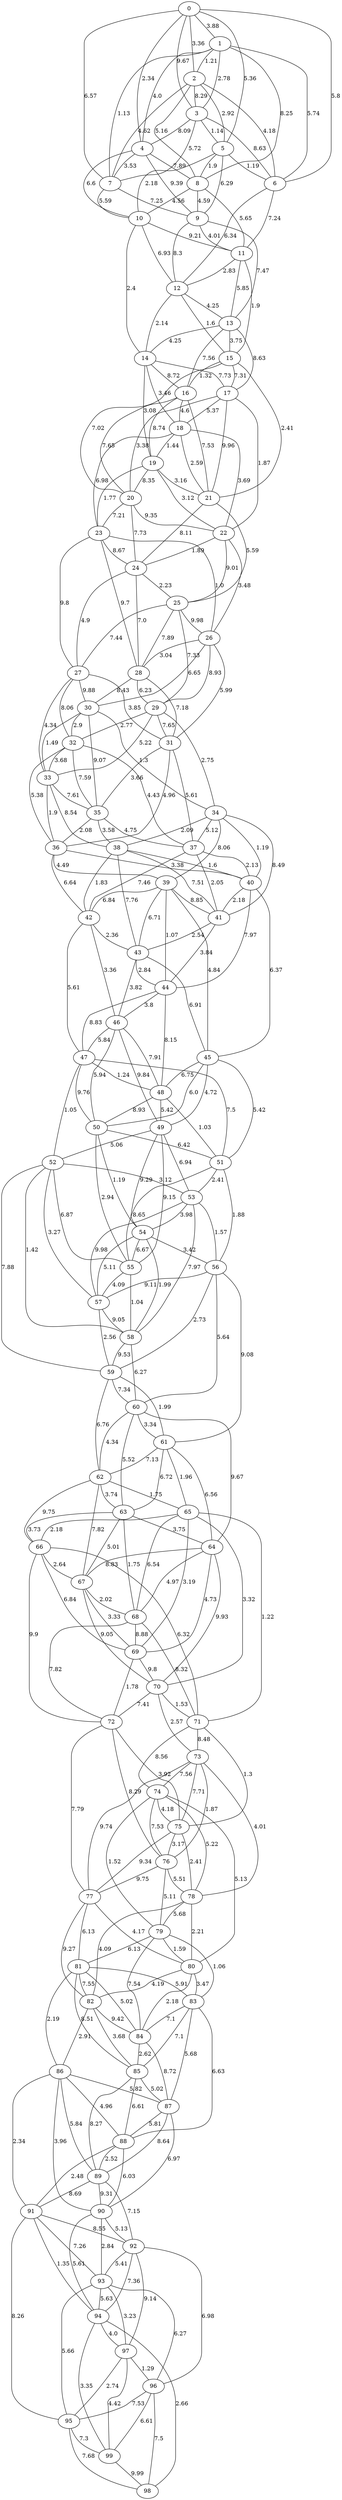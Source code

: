 graph G {
"0";
"1";
"2";
"3";
"4";
"5";
"6";
"7";
"8";
"9";
"10";
"11";
"12";
"13";
"14";
"15";
"16";
"17";
"18";
"19";
"20";
"21";
"22";
"23";
"24";
"25";
"26";
"27";
"28";
"29";
"30";
"31";
"32";
"33";
"34";
"35";
"36";
"37";
"38";
"39";
"40";
"41";
"42";
"43";
"44";
"45";
"46";
"47";
"48";
"49";
"50";
"51";
"52";
"53";
"54";
"55";
"56";
"57";
"58";
"59";
"60";
"61";
"62";
"63";
"64";
"65";
"66";
"67";
"68";
"69";
"70";
"71";
"72";
"73";
"74";
"75";
"76";
"77";
"78";
"79";
"80";
"81";
"82";
"83";
"84";
"85";
"86";
"87";
"88";
"89";
"90";
"91";
"92";
"93";
"94";
"95";
"96";
"97";
"98";
"99";
    "54" -- "58"[label="1.99", len="1.99"];
    "86" -- "90"[label="3.96", len="3.96"];
    "17" -- "20"[label="3.38", len="3.38"];
    "18" -- "19"[label="1.44", len="1.44"];
    "23" -- "26"[label="1.0", len="1.0"];
    "75" -- "78"[label="2.41", len="2.41"];
    "38" -- "40"[label="1.6", len="1.6"];
    "39" -- "45"[label="4.84", len="4.84"];
    "83" -- "85"[label="7.1", len="7.1"];
    "85" -- "87"[label="5.02", len="5.02"];
    "94" -- "98"[label="2.66", len="2.66"];
    "57" -- "59"[label="2.56", len="2.56"];
    "81" -- "86"[label="2.19", len="2.19"];
    "95" -- "98"[label="7.68", len="7.68"];
    "32" -- "35"[label="7.59", len="7.59"];
    "59" -- "61"[label="1.99", len="1.99"];
    "60" -- "62"[label="4.34", len="4.34"];
    "34" -- "41"[label="8.49", len="8.49"];
    "61" -- "63"[label="6.72", len="6.72"];
    "10" -- "14"[label="2.4", len="2.4"];
    "39" -- "42"[label="6.84", len="6.84"];
    "65" -- "71"[label="1.22", len="1.22"];
    "11" -- "15"[label="1.9", len="1.9"];
    "48" -- "50"[label="8.93", len="8.93"];
    "58" -- "59"[label="9.53", len="9.53"];
    "41" -- "43"[label="2.54", len="2.54"];
    "43" -- "45"[label="6.91", len="6.91"];
    "44" -- "46"[label="3.8", len="3.8"];
    "76" -- "78"[label="5.51", len="5.51"];
    "24" -- "28"[label="7.0", len="7.0"];
    "14" -- "19"[label="3.08", len="3.08"];
    "49" -- "52"[label="5.06", len="5.06"];
    "26" -- "30"[label="6.65", len="6.65"];
    "0" -- "5"[label="5.36", len="5.36"];
    "50" -- "51"[label="6.42", len="6.42"];
    "27" -- "31"[label="3.85", len="3.85"];
    "2" -- "7"[label="4.62", len="4.62"];
    "85" -- "89"[label="8.27", len="8.27"];
    "5" -- "10"[label="2.18", len="2.18"];
    "70" -- "72"[label="7.41", len="7.41"];
    "93" -- "96"[label="6.27", len="6.27"];
    "16" -- "20"[label="7.65", len="7.65"];
    "41" -- "44"[label="3.84", len="3.84"];
    "18" -- "22"[label="3.69", len="3.69"];
    "42" -- "43"[label="2.36", len="2.36"];
    "74" -- "75"[label="4.18", len="4.18"];
    "77" -- "81"[label="6.13", len="6.13"];
    "89" -- "91"[label="8.69", len="8.69"];
    "64" -- "67"[label="8.83", len="8.83"];
    "91" -- "93"[label="7.26", len="7.26"];
    "93" -- "95"[label="5.66", len="5.66"];
    "27" -- "32"[label="8.06", len="8.06"];
    "81" -- "83"[label="5.91", len="5.91"];
    "73" -- "78"[label="4.01", len="4.01"];
    "54" -- "56"[label="3.42", len="3.42"];
    "86" -- "88"[label="4.96", len="4.96"];
    "89" -- "92"[label="7.15", len="7.15"];
    "83" -- "87"[label="5.68", len="5.68"];
    "3" -- "4"[label="8.09", len="8.09"];
    "4" -- "7"[label="3.53", len="3.53"];
    "52" -- "57"[label="3.27", len="3.27"];
    "56" -- "60"[label="5.64", len="5.64"];
    "5" -- "6"[label="1.19", len="1.19"];
    "81" -- "84"[label="5.02", len="5.02"];
    "32" -- "37"[label="4.43", len="4.43"];
    "55" -- "58"[label="1.04", len="1.04"];
    "34" -- "39"[label="8.06", len="8.06"];
    "37" -- "42"[label="7.46", len="7.46"];
    "90" -- "93"[label="2.84", len="2.84"];
    "10" -- "12"[label="6.93", len="6.93"];
    "65" -- "69"[label="3.19", len="3.19"];
    "50" -- "54"[label="1.19", len="1.19"];
    "68" -- "69"[label="8.88", len="8.88"];
    "60" -- "64"[label="9.67", len="9.67"];
    "6" -- "12"[label="6.34", len="6.34"];
    "82" -- "85"[label="3.68", len="3.68"];
    "47" -- "51"[label="7.5", len="7.5"];
    "87" -- "88"[label="5.81", len="5.81"];
    "19" -- "20"[label="8.35", len="8.35"];
    "7" -- "9"[label="7.25", len="7.25"];
    "20" -- "23"[label="7.21", len="7.21"];
    "40" -- "44"[label="7.97", len="7.97"];
    "30" -- "35"[label="9.07", len="9.07"];
    "72" -- "76"[label="8.29", len="8.29"];
    "42" -- "46"[label="3.36", len="3.36"];
    "74" -- "78"[label="5.22", len="5.22"];
    "14" -- "17"[label="7.73", len="7.73"];
    "15" -- "20"[label="7.02", len="7.02"];
    "26" -- "28"[label="3.04", len="3.04"];
    "0" -- "7"[label="6.57", len="6.57"];
    "1" -- "6"[label="5.74", len="5.74"];
    "2" -- "5"[label="2.92", len="2.92"];
    "5" -- "8"[label="1.9", len="1.9"];
    "97" -- "96"[label="1.29", len="1.29"];
    "52" -- "53"[label="3.12", len="3.12"];
    "84" -- "85"[label="2.62", len="2.62"];
    "73" -- "75"[label="7.71", len="7.71"];
    "31" -- "35"[label="3.66", len="3.66"];
    "63" -- "67"[label="5.01", len="5.01"];
    "35" -- "36"[label="2.08", len="2.08"];
    "75" -- "77"[label="9.34", len="9.34"];
    "36" -- "39"[label="4.49", len="4.49"];
    "64" -- "69"[label="4.73", len="4.73"];
    "91" -- "95"[label="8.26", len="8.26"];
    "66" -- "71"[label="6.32", len="6.32"];
    "21" -- "24"[label="8.11", len="8.11"];
    "73" -- "76"[label="1.87", len="1.87"];
    "95" -- "97"[label="2.74", len="2.74"];
    "88" -- "90"[label="6.03", len="6.03"];
    "8" -- "9"[label="4.59", len="4.59"];
    "39" -- "41"[label="8.85", len="8.85"];
    "65" -- "66"[label="2.18", len="2.18"];
    "92" -- "94"[label="7.36", len="7.36"];
    "12" -- "13"[label="4.25", len="4.25"];
    "13" -- "16"[label="7.56", len="7.56"];
    "3" -- "6"[label="8.63", len="8.63"];
    "71" -- "74"[label="8.56", len="8.56"];
    "80" -- "82"[label="4.19", len="4.19"];
    "52" -- "59"[label="7.88", len="7.88"];
    "46" -- "49"[label="9.84", len="9.84"];
    "53" -- "58"[label="7.97", len="7.97"];
    "6" -- "11"[label="7.24", len="7.24"];
    "47" -- "52"[label="1.05", len="1.05"];
    "58" -- "60"[label="6.27", len="6.27"];
    "29" -- "33"[label="5.22", len="5.22"];
    "61" -- "65"[label="1.96", len="1.96"];
    "33" -- "38"[label="8.54", len="8.54"];
    "34" -- "37"[label="5.12", len="5.12"];
    "37" -- "40"[label="2.13", len="2.13"];
    "79" -- "81"[label="6.13", len="6.13"];
    "9" -- "13"[label="7.47", len="7.47"];
    "24" -- "25"[label="2.23", len="2.23"];
    "45" -- "50"[label="6.0", len="6.0"];
    "49" -- "55"[label="9.15", len="9.15"];
    "0" -- "2"[label="3.36", len="3.36"];
    "68" -- "71"[label="8.32", len="8.32"];
    "1" -- "3"[label="2.78", len="2.78"];
    "4" -- "8"[label="7.89", len="7.89"];
    "28" -- "29"[label="6.23", len="6.23"];
    "2" -- "8"[label="5.16", len="5.16"];
    "19" -- "22"[label="3.12", len="3.12"];
    "87" -- "90"[label="6.97", len="6.97"];
    "30" -- "33"[label="1.49", len="1.49"];
    "31" -- "36"[label="4.96", len="4.96"];
    "63" -- "68"[label="1.75", len="1.75"];
    "74" -- "76"[label="7.53", len="7.53"];
    "25" -- "29"[label="7.33", len="7.33"];
    "1" -- "4"[label="4.0", len="4.0"];
    "2" -- "3"[label="8.29", len="8.29"];
    "92" -- "96"[label="6.98", len="6.98"];
    "96" -- "99"[label="6.61", len="6.61"];
    "52" -- "55"[label="6.87", len="6.87"];
    "84" -- "87"[label="8.72", len="8.72"];
    "20" -- "24"[label="7.73", len="7.73"];
    "53" -- "54"[label="3.98", len="3.98"];
    "62" -- "67"[label="7.82", len="7.82"];
    "17" -- "21"[label="9.96", len="9.96"];
    "35" -- "38"[label="3.58", len="3.58"];
    "23" -- "27"[label="9.8", len="9.8"];
    "38" -- "43"[label="7.76", len="7.76"];
    "66" -- "69"[label="6.84", len="6.84"];
    "70" -- "71"[label="1.53", len="1.53"];
    "56" -- "57"[label="9.11", len="9.11"];
    "95" -- "99"[label="7.3", len="7.3"];
    "55" -- "57"[label="4.09", len="4.09"];
    "33" -- "35"[label="7.61", len="7.61"];
    "36" -- "40"[label="3.38", len="3.38"];
    "60" -- "61"[label="3.34", len="3.34"];
    "34" -- "40"[label="1.19", len="1.19"];
    "8" -- "11"[label="5.65", len="5.65"];
    "90" -- "94"[label="5.61", len="5.61"];
    "62" -- "63"[label="3.74", len="3.74"];
    "39" -- "43"[label="6.71", len="6.71"];
    "11" -- "12"[label="2.83", len="2.83"];
    "48" -- "49"[label="5.42", len="5.42"];
    "12" -- "15"[label="1.6", len="1.6"];
    "13" -- "14"[label="4.25", len="4.25"];
    "1" -- "8"[label="8.25", len="8.25"];
    "80" -- "84"[label="2.18", len="2.18"];
    "53" -- "56"[label="1.57", len="1.57"];
    "82" -- "86"[label="2.91", len="2.91"];
    "54" -- "55"[label="6.67", len="6.67"];
    "86" -- "87"[label="5.82", len="5.82"];
    "33" -- "36"[label="1.9", len="1.9"];
    "40" -- "41"[label="2.18", len="2.18"];
    "79" -- "83"[label="1.06", len="1.06"];
    "76" -- "77"[label="9.75", len="9.75"];
    "24" -- "27"[label="4.9", len="4.9"];
    "14" -- "18"[label="3.46", len="3.46"];
    "45" -- "48"[label="6.75", len="6.75"];
    "25" -- "26"[label="9.98", len="9.98"];
    "49" -- "53"[label="6.94", len="6.94"];
    "0" -- "4"[label="2.34", len="2.34"];
    "4" -- "10"[label="6.6", len="6.6"];
    "28" -- "31"[label="7.18", len="7.18"];
    "2" -- "6"[label="4.18", len="4.18"];
    "93" -- "97"[label="3.23", len="3.23"];
    "16" -- "19"[label="8.74", len="8.74"];
    "17" -- "18"[label="5.37", len="5.37"];
    "22" -- "25"[label="9.01", len="9.01"];
    "23" -- "28"[label="9.7", len="9.7"];
    "77" -- "82"[label="9.27", len="9.27"];
    "15" -- "16"[label="1.32", len="1.32"];
    "67" -- "68"[label="2.02", len="2.02"];
    "68" -- "72"[label="7.82", len="7.82"];
    "69" -- "70"[label="9.8", len="9.8"];
    "66" -- "72"[label="9.9", len="9.9"];
    "62" -- "65"[label="1.75", len="1.75"];
    "27" -- "33"[label="4.34", len="4.34"];
    "86" -- "91"[label="2.34", len="2.34"];
    "38" -- "41"[label="7.51", len="7.51"];
    "39" -- "44"[label="1.07", len="1.07"];
    "66" -- "67"[label="2.64", len="2.64"];
    "83" -- "84"[label="7.1", len="7.1"];
    "3" -- "5"[label="1.14", len="1.14"];
    "71" -- "73"[label="8.48", len="8.48"];
    "94" -- "99"[label="3.35", len="3.35"];
    "56" -- "59"[label="2.73", len="2.73"];
    "46" -- "50"[label="5.94", len="5.94"];
    "57" -- "58"[label="9.05", len="9.05"];
    "81" -- "85"[label="8.51", len="8.51"];
    "32" -- "36"[label="5.38", len="5.38"];
    "59" -- "60"[label="7.34", len="7.34"];
    "36" -- "42"[label="6.64", len="6.64"];
    "60" -- "63"[label="5.52", len="5.52"];
    "34" -- "38"[label="2.09", len="2.09"];
    "61" -- "62"[label="7.13", len="7.13"];
    "79" -- "84"[label="7.54", len="7.54"];
    "90" -- "92"[label="5.13", len="5.13"];
    "65" -- "70"[label="3.32", len="3.32"];
    "44" -- "48"[label="8.15", len="8.15"];
    "48" -- "51"[label="1.03", len="1.03"];
    "69" -- "72"[label="1.78", len="1.78"];
    "47" -- "48"[label="1.24", len="1.24"];
    "82" -- "84"[label="9.42", len="9.42"];
    "87" -- "89"[label="8.64", len="8.64"];
    "19" -- "21"[label="3.16", len="3.16"];
    "97" -- "99"[label="4.42", len="4.42"];
    "20" -- "22"[label="9.35", len="9.35"];
    "72" -- "75"[label="3.92", len="3.92"];
    "30" -- "34"[label="1.3", len="1.3"];
    "43" -- "44"[label="2.84", len="2.84"];
    "44" -- "47"[label="8.83", len="8.83"];
    "76" -- "79"[label="5.11", len="5.11"];
    "14" -- "16"[label="8.72", len="8.72"];
    "15" -- "21"[label="2.41", len="2.41"];
    "26" -- "31"[label="5.99", len="5.99"];
    "0" -- "6"[label="5.8", len="5.8"];
    "27" -- "30"[label="9.88", len="9.88"];
    "1" -- "7"[label="1.13", len="1.13"];
    "85" -- "88"[label="6.61", len="6.61"];
    "5" -- "9"[label="6.29", len="6.29"];
    "70" -- "73"[label="2.57", len="2.57"];
    "16" -- "21"[label="7.53", len="7.53"];
    "63" -- "64"[label="3.75", len="3.75"];
    "35" -- "37"[label="4.75", len="4.75"];
    "18" -- "23"[label="6.98", len="6.98"];
    "78" -- "82"[label="4.09", len="4.09"];
    "77" -- "80"[label="4.17", len="4.17"];
    "89" -- "90"[label="9.31", len="9.31"];
    "67" -- "70"[label="9.05", len="9.05"];
    "64" -- "68"[label="4.97", len="4.97"];
    "91" -- "92"[label="8.55", len="8.55"];
    "93" -- "94"[label="5.63", len="5.63"];
    "51" -- "56"[label="1.88", len="1.88"];
    "81" -- "82"[label="7.55", len="7.55"];
    "73" -- "77"[label="9.74", len="9.74"];
    "21" -- "25"[label="5.59", len="5.59"];
    "54" -- "57"[label="5.11", len="5.11"];
    "86" -- "89"[label="5.84", len="5.84"];
    "88" -- "89"[label="2.52", len="2.52"];
    "92" -- "93"[label="5.41", len="5.41"];
    "13" -- "17"[label="8.63", len="8.63"];
    "3" -- "7"[label="5.72", len="5.72"];
    "71" -- "75"[label="1.3", len="1.3"];
    "52" -- "58"[label="1.42", len="1.42"];
    "94" -- "97"[label="4.0", len="4.0"];
    "56" -- "61"[label="9.08", len="9.08"];
    "46" -- "48"[label="7.91", len="7.91"];
    "29" -- "34"[label="2.75", len="2.75"];
    "59" -- "62"[label="6.76", len="6.76"];
    "37" -- "41"[label="2.05", len="2.05"];
    "65" -- "68"[label="6.54", len="6.54"];
    "45" -- "51"[label="5.42", len="5.42"];
    "0" -- "1"[label="3.88", len="3.88"];
    "50" -- "55"[label="2.94", len="2.94"];
    "47" -- "50"[label="9.76", len="9.76"];
    "19" -- "23"[label="1.77", len="1.77"];
    "40" -- "45"[label="6.37", len="6.37"];
    "30" -- "32"[label="2.9", len="2.9"];
    "72" -- "77"[label="7.79", len="7.79"];
    "22" -- "26"[label="3.48", len="3.48"];
    "31" -- "37"[label="5.61", len="5.61"];
    "42" -- "47"[label="5.61", len="5.61"];
    "74" -- "79"[label="1.52", len="1.52"];
    "43" -- "46"[label="3.82", len="3.82"];
    "26" -- "29"[label="8.93", len="8.93"];
    "96" -- "98"[label="7.5", len="7.5"];
    "51" -- "53"[label="2.41", len="2.41"];
    "62" -- "66"[label="9.75", len="9.75"];
    "73" -- "74"[label="7.56", len="7.56"];
    "17" -- "22"[label="1.87", len="1.87"];
    "63" -- "66"[label="3.73", len="3.73"];
    "18" -- "21"[label="2.59", len="2.59"];
    "23" -- "24"[label="8.67", len="8.67"];
    "75" -- "76"[label="3.17", len="3.17"];
    "78" -- "80"[label="2.21", len="2.21"];
    "74" -- "80"[label="5.13", len="5.13"];
    "38" -- "42"[label="1.83", len="1.83"];
    "64" -- "70"[label="9.93", len="9.93"];
    "91" -- "94"[label="1.35", len="1.35"];
    "46" -- "47"[label="5.84", len="5.84"];
    "99" -- "98"[label="9.99", len="9.99"];
    "96" -- "95"[label="7.53", len="7.53"];
    "32" -- "33"[label="3.68", len="3.68"];
    "88" -- "91"[label="2.48", len="2.48"];
    "8" -- "10"[label="4.56", len="4.56"];
    "9" -- "11"[label="4.01", len="4.01"];
    "11" -- "13"[label="5.85", len="5.85"];
    "12" -- "14"[label="2.14", len="2.14"];
    "13" -- "15"[label="3.75", len="3.75"];
    "83" -- "88"[label="6.63", len="6.63"];
    "80" -- "83"[label="3.47", len="3.47"];
    "53" -- "57"[label="9.98", len="9.98"];
    "29" -- "32"[label="2.77", len="2.77"];
    "61" -- "64"[label="6.56", len="6.56"];
    "79" -- "80"[label="1.59", len="1.59"];
    "9" -- "12"[label="8.3", len="8.3"];
    "10" -- "11"[label="9.21", len="9.21"];
    "45" -- "49"[label="4.72", len="4.72"];
    "25" -- "27"[label="7.44", len="7.44"];
    "49" -- "54"[label="9.29", len="9.29"];
    "0" -- "3"[label="9.67", len="9.67"];
    "1" -- "2"[label="1.21", len="1.21"];
    "4" -- "9"[label="9.39", len="9.39"];
    "28" -- "30"[label="8.43", len="8.43"];
    "29" -- "31"[label="7.65", len="7.65"];
    "7" -- "10"[label="5.59", len="5.59"];
    "16" -- "18"[label="4.6", len="4.6"];
    "22" -- "24"[label="1.89", len="1.89"];
    "78" -- "79"[label="5.68", len="5.68"];
    "25" -- "28"[label="7.89", len="7.89"];
    "15" -- "17"[label="7.31", len="7.31"];
    "67" -- "69"[label="3.33", len="3.33"];
    "92" -- "97"[label="9.14", len="9.14"];
    "51" -- "55"[label="8.65", len="8.65"];
}
